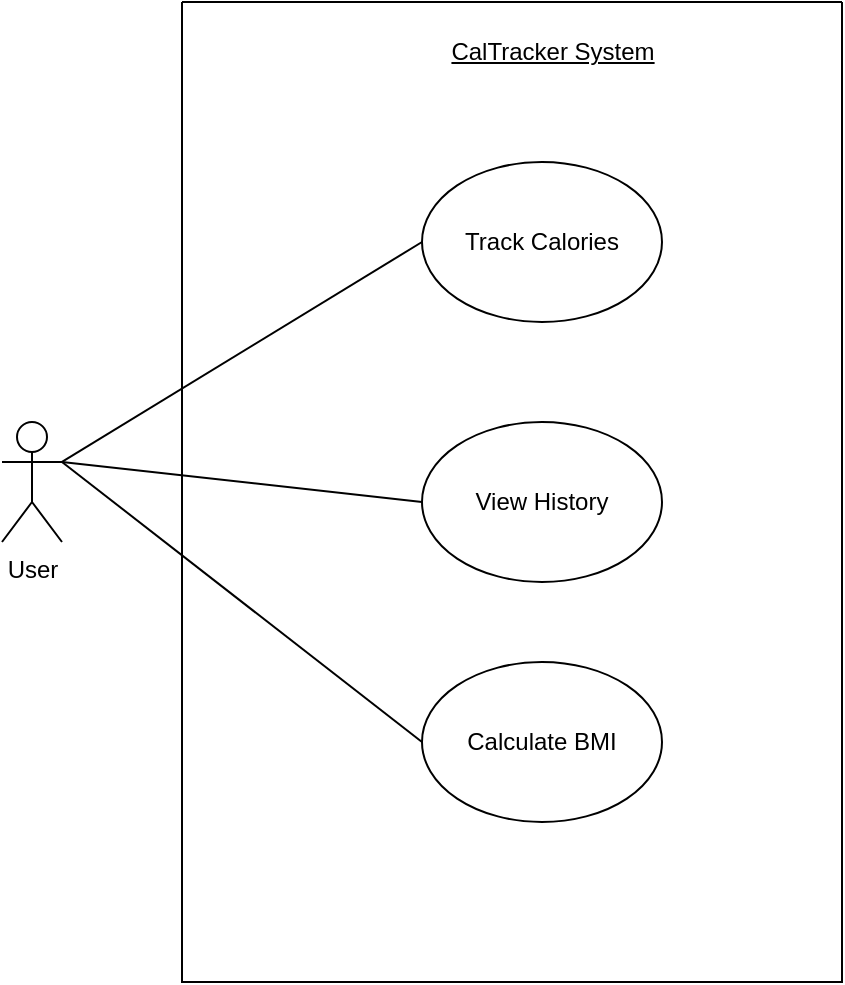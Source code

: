 <mxfile version="21.2.8" type="device">
  <diagram name="Page-1" id="BFCacSCY0WclMpug5E6L">
    <mxGraphModel dx="915" dy="683" grid="0" gridSize="10" guides="1" tooltips="1" connect="1" arrows="1" fold="1" page="0" pageScale="1" pageWidth="850" pageHeight="1100" math="0" shadow="0">
      <root>
        <mxCell id="0" />
        <mxCell id="1" parent="0" />
        <mxCell id="-QA9U93P_lJ9hC2jbUXb-2" value="" style="swimlane;startSize=0;" vertex="1" parent="1">
          <mxGeometry x="280" y="200" width="330" height="490" as="geometry" />
        </mxCell>
        <mxCell id="-QA9U93P_lJ9hC2jbUXb-3" value="&lt;u&gt;CalTracker System&lt;/u&gt;" style="text;html=1;align=center;verticalAlign=middle;resizable=0;points=[];autosize=1;strokeColor=none;fillColor=none;" vertex="1" parent="-QA9U93P_lJ9hC2jbUXb-2">
          <mxGeometry x="120" y="10" width="130" height="30" as="geometry" />
        </mxCell>
        <mxCell id="-QA9U93P_lJ9hC2jbUXb-5" value="Track Calories" style="ellipse;whiteSpace=wrap;html=1;" vertex="1" parent="-QA9U93P_lJ9hC2jbUXb-2">
          <mxGeometry x="120" y="80" width="120" height="80" as="geometry" />
        </mxCell>
        <mxCell id="-QA9U93P_lJ9hC2jbUXb-6" value="View History" style="ellipse;whiteSpace=wrap;html=1;" vertex="1" parent="-QA9U93P_lJ9hC2jbUXb-2">
          <mxGeometry x="120" y="210" width="120" height="80" as="geometry" />
        </mxCell>
        <mxCell id="-QA9U93P_lJ9hC2jbUXb-7" value="Calculate BMI" style="ellipse;whiteSpace=wrap;html=1;" vertex="1" parent="-QA9U93P_lJ9hC2jbUXb-2">
          <mxGeometry x="120" y="330" width="120" height="80" as="geometry" />
        </mxCell>
        <mxCell id="-QA9U93P_lJ9hC2jbUXb-4" value="User" style="shape=umlActor;verticalLabelPosition=bottom;verticalAlign=top;html=1;outlineConnect=0;" vertex="1" parent="1">
          <mxGeometry x="190" y="410" width="30" height="60" as="geometry" />
        </mxCell>
        <mxCell id="-QA9U93P_lJ9hC2jbUXb-9" value="" style="endArrow=none;html=1;rounded=0;entryX=0;entryY=0.5;entryDx=0;entryDy=0;exitX=1;exitY=0.333;exitDx=0;exitDy=0;exitPerimeter=0;" edge="1" parent="1" source="-QA9U93P_lJ9hC2jbUXb-4" target="-QA9U93P_lJ9hC2jbUXb-5">
          <mxGeometry width="50" height="50" relative="1" as="geometry">
            <mxPoint x="320" y="420" as="sourcePoint" />
            <mxPoint x="370" y="370" as="targetPoint" />
          </mxGeometry>
        </mxCell>
        <mxCell id="-QA9U93P_lJ9hC2jbUXb-10" value="" style="endArrow=none;html=1;rounded=0;entryX=0;entryY=0.5;entryDx=0;entryDy=0;exitX=1;exitY=0.333;exitDx=0;exitDy=0;exitPerimeter=0;" edge="1" parent="1" source="-QA9U93P_lJ9hC2jbUXb-4" target="-QA9U93P_lJ9hC2jbUXb-6">
          <mxGeometry width="50" height="50" relative="1" as="geometry">
            <mxPoint x="280" y="480" as="sourcePoint" />
            <mxPoint x="330" y="430" as="targetPoint" />
          </mxGeometry>
        </mxCell>
        <mxCell id="-QA9U93P_lJ9hC2jbUXb-11" value="" style="endArrow=none;html=1;rounded=0;entryX=0;entryY=0.5;entryDx=0;entryDy=0;exitX=1;exitY=0.333;exitDx=0;exitDy=0;exitPerimeter=0;" edge="1" parent="1" source="-QA9U93P_lJ9hC2jbUXb-4" target="-QA9U93P_lJ9hC2jbUXb-7">
          <mxGeometry width="50" height="50" relative="1" as="geometry">
            <mxPoint x="320" y="420" as="sourcePoint" />
            <mxPoint x="370" y="370" as="targetPoint" />
          </mxGeometry>
        </mxCell>
      </root>
    </mxGraphModel>
  </diagram>
</mxfile>
